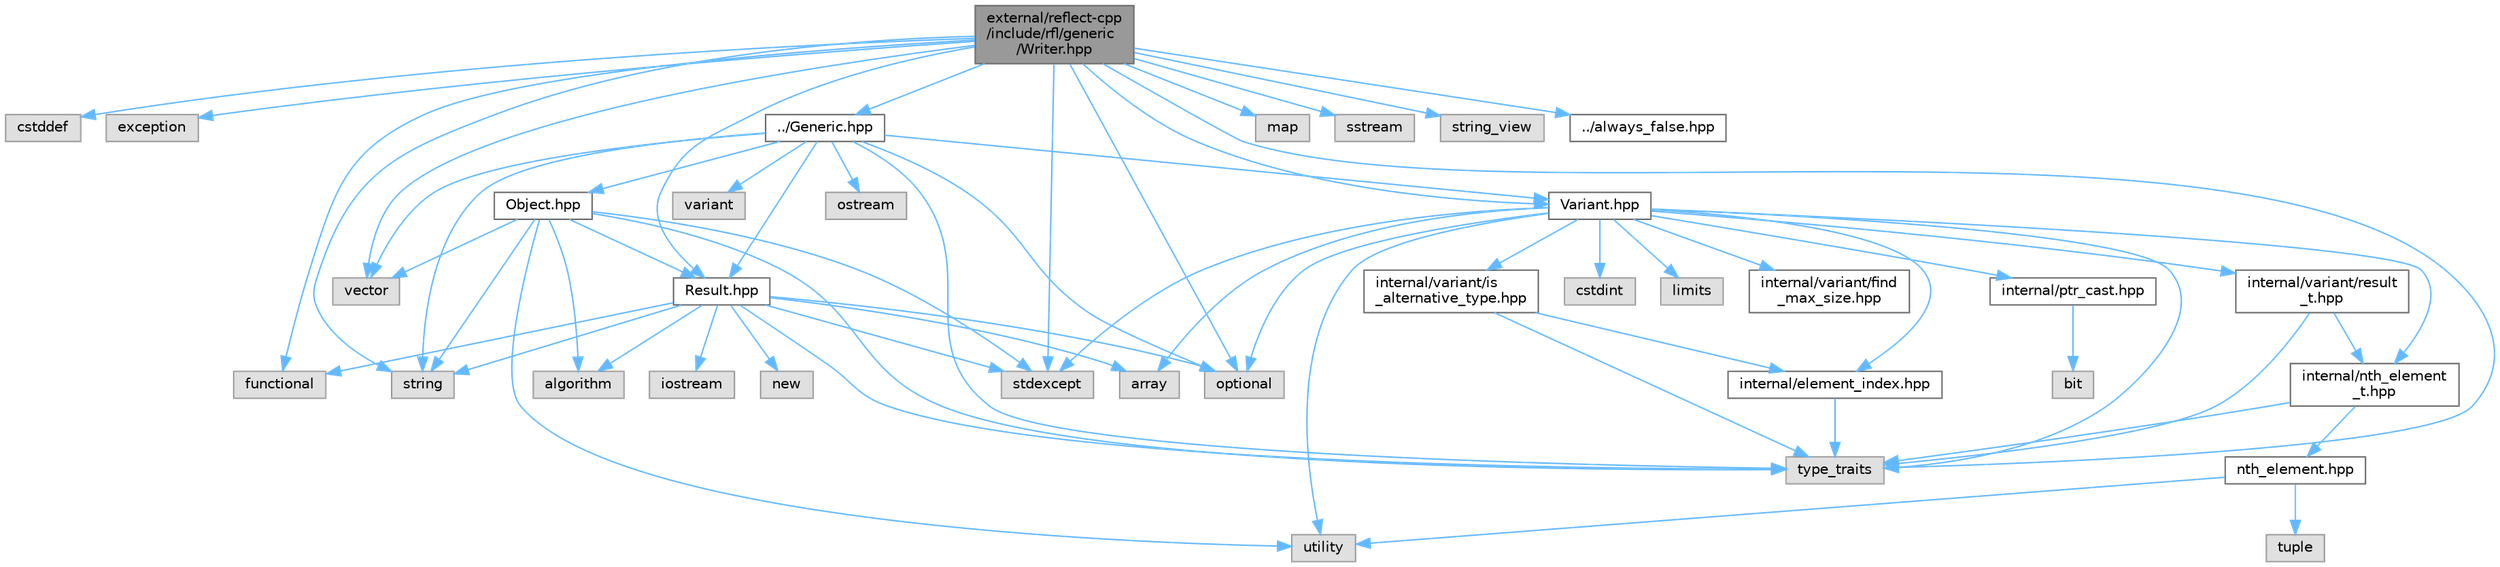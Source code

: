 digraph "external/reflect-cpp/include/rfl/generic/Writer.hpp"
{
 // LATEX_PDF_SIZE
  bgcolor="transparent";
  edge [fontname=Helvetica,fontsize=10,labelfontname=Helvetica,labelfontsize=10];
  node [fontname=Helvetica,fontsize=10,shape=box,height=0.2,width=0.4];
  Node1 [id="Node000001",label="external/reflect-cpp\l/include/rfl/generic\l/Writer.hpp",height=0.2,width=0.4,color="gray40", fillcolor="grey60", style="filled", fontcolor="black",tooltip=" "];
  Node1 -> Node2 [id="edge64_Node000001_Node000002",color="steelblue1",style="solid",tooltip=" "];
  Node2 [id="Node000002",label="cstddef",height=0.2,width=0.4,color="grey60", fillcolor="#E0E0E0", style="filled",tooltip=" "];
  Node1 -> Node3 [id="edge65_Node000001_Node000003",color="steelblue1",style="solid",tooltip=" "];
  Node3 [id="Node000003",label="exception",height=0.2,width=0.4,color="grey60", fillcolor="#E0E0E0", style="filled",tooltip=" "];
  Node1 -> Node4 [id="edge66_Node000001_Node000004",color="steelblue1",style="solid",tooltip=" "];
  Node4 [id="Node000004",label="functional",height=0.2,width=0.4,color="grey60", fillcolor="#E0E0E0", style="filled",tooltip=" "];
  Node1 -> Node5 [id="edge67_Node000001_Node000005",color="steelblue1",style="solid",tooltip=" "];
  Node5 [id="Node000005",label="map",height=0.2,width=0.4,color="grey60", fillcolor="#E0E0E0", style="filled",tooltip=" "];
  Node1 -> Node6 [id="edge68_Node000001_Node000006",color="steelblue1",style="solid",tooltip=" "];
  Node6 [id="Node000006",label="optional",height=0.2,width=0.4,color="grey60", fillcolor="#E0E0E0", style="filled",tooltip=" "];
  Node1 -> Node7 [id="edge69_Node000001_Node000007",color="steelblue1",style="solid",tooltip=" "];
  Node7 [id="Node000007",label="sstream",height=0.2,width=0.4,color="grey60", fillcolor="#E0E0E0", style="filled",tooltip=" "];
  Node1 -> Node8 [id="edge70_Node000001_Node000008",color="steelblue1",style="solid",tooltip=" "];
  Node8 [id="Node000008",label="stdexcept",height=0.2,width=0.4,color="grey60", fillcolor="#E0E0E0", style="filled",tooltip=" "];
  Node1 -> Node9 [id="edge71_Node000001_Node000009",color="steelblue1",style="solid",tooltip=" "];
  Node9 [id="Node000009",label="string",height=0.2,width=0.4,color="grey60", fillcolor="#E0E0E0", style="filled",tooltip=" "];
  Node1 -> Node10 [id="edge72_Node000001_Node000010",color="steelblue1",style="solid",tooltip=" "];
  Node10 [id="Node000010",label="string_view",height=0.2,width=0.4,color="grey60", fillcolor="#E0E0E0", style="filled",tooltip=" "];
  Node1 -> Node11 [id="edge73_Node000001_Node000011",color="steelblue1",style="solid",tooltip=" "];
  Node11 [id="Node000011",label="type_traits",height=0.2,width=0.4,color="grey60", fillcolor="#E0E0E0", style="filled",tooltip=" "];
  Node1 -> Node12 [id="edge74_Node000001_Node000012",color="steelblue1",style="solid",tooltip=" "];
  Node12 [id="Node000012",label="vector",height=0.2,width=0.4,color="grey60", fillcolor="#E0E0E0", style="filled",tooltip=" "];
  Node1 -> Node13 [id="edge75_Node000001_Node000013",color="steelblue1",style="solid",tooltip=" "];
  Node13 [id="Node000013",label="../Generic.hpp",height=0.2,width=0.4,color="grey40", fillcolor="white", style="filled",URL="$_generic_8hpp.html",tooltip=" "];
  Node13 -> Node6 [id="edge76_Node000013_Node000006",color="steelblue1",style="solid",tooltip=" "];
  Node13 -> Node14 [id="edge77_Node000013_Node000014",color="steelblue1",style="solid",tooltip=" "];
  Node14 [id="Node000014",label="ostream",height=0.2,width=0.4,color="grey60", fillcolor="#E0E0E0", style="filled",tooltip=" "];
  Node13 -> Node9 [id="edge78_Node000013_Node000009",color="steelblue1",style="solid",tooltip=" "];
  Node13 -> Node11 [id="edge79_Node000013_Node000011",color="steelblue1",style="solid",tooltip=" "];
  Node13 -> Node15 [id="edge80_Node000013_Node000015",color="steelblue1",style="solid",tooltip=" "];
  Node15 [id="Node000015",label="variant",height=0.2,width=0.4,color="grey60", fillcolor="#E0E0E0", style="filled",tooltip=" "];
  Node13 -> Node12 [id="edge81_Node000013_Node000012",color="steelblue1",style="solid",tooltip=" "];
  Node13 -> Node16 [id="edge82_Node000013_Node000016",color="steelblue1",style="solid",tooltip=" "];
  Node16 [id="Node000016",label="Object.hpp",height=0.2,width=0.4,color="grey40", fillcolor="white", style="filled",URL="$_object_8hpp.html",tooltip=" "];
  Node16 -> Node17 [id="edge83_Node000016_Node000017",color="steelblue1",style="solid",tooltip=" "];
  Node17 [id="Node000017",label="algorithm",height=0.2,width=0.4,color="grey60", fillcolor="#E0E0E0", style="filled",tooltip=" "];
  Node16 -> Node8 [id="edge84_Node000016_Node000008",color="steelblue1",style="solid",tooltip=" "];
  Node16 -> Node9 [id="edge85_Node000016_Node000009",color="steelblue1",style="solid",tooltip=" "];
  Node16 -> Node11 [id="edge86_Node000016_Node000011",color="steelblue1",style="solid",tooltip=" "];
  Node16 -> Node18 [id="edge87_Node000016_Node000018",color="steelblue1",style="solid",tooltip=" "];
  Node18 [id="Node000018",label="utility",height=0.2,width=0.4,color="grey60", fillcolor="#E0E0E0", style="filled",tooltip=" "];
  Node16 -> Node12 [id="edge88_Node000016_Node000012",color="steelblue1",style="solid",tooltip=" "];
  Node16 -> Node19 [id="edge89_Node000016_Node000019",color="steelblue1",style="solid",tooltip=" "];
  Node19 [id="Node000019",label="Result.hpp",height=0.2,width=0.4,color="grey40", fillcolor="white", style="filled",URL="$_result_8hpp.html",tooltip=" "];
  Node19 -> Node17 [id="edge90_Node000019_Node000017",color="steelblue1",style="solid",tooltip=" "];
  Node19 -> Node20 [id="edge91_Node000019_Node000020",color="steelblue1",style="solid",tooltip=" "];
  Node20 [id="Node000020",label="array",height=0.2,width=0.4,color="grey60", fillcolor="#E0E0E0", style="filled",tooltip=" "];
  Node19 -> Node4 [id="edge92_Node000019_Node000004",color="steelblue1",style="solid",tooltip=" "];
  Node19 -> Node21 [id="edge93_Node000019_Node000021",color="steelblue1",style="solid",tooltip=" "];
  Node21 [id="Node000021",label="iostream",height=0.2,width=0.4,color="grey60", fillcolor="#E0E0E0", style="filled",tooltip=" "];
  Node19 -> Node22 [id="edge94_Node000019_Node000022",color="steelblue1",style="solid",tooltip=" "];
  Node22 [id="Node000022",label="new",height=0.2,width=0.4,color="grey60", fillcolor="#E0E0E0", style="filled",tooltip=" "];
  Node19 -> Node6 [id="edge95_Node000019_Node000006",color="steelblue1",style="solid",tooltip=" "];
  Node19 -> Node8 [id="edge96_Node000019_Node000008",color="steelblue1",style="solid",tooltip=" "];
  Node19 -> Node9 [id="edge97_Node000019_Node000009",color="steelblue1",style="solid",tooltip=" "];
  Node19 -> Node11 [id="edge98_Node000019_Node000011",color="steelblue1",style="solid",tooltip=" "];
  Node13 -> Node19 [id="edge99_Node000013_Node000019",color="steelblue1",style="solid",tooltip=" "];
  Node13 -> Node23 [id="edge100_Node000013_Node000023",color="steelblue1",style="solid",tooltip=" "];
  Node23 [id="Node000023",label="Variant.hpp",height=0.2,width=0.4,color="grey40", fillcolor="white", style="filled",URL="$_variant_8hpp.html",tooltip=" "];
  Node23 -> Node20 [id="edge101_Node000023_Node000020",color="steelblue1",style="solid",tooltip=" "];
  Node23 -> Node24 [id="edge102_Node000023_Node000024",color="steelblue1",style="solid",tooltip=" "];
  Node24 [id="Node000024",label="cstdint",height=0.2,width=0.4,color="grey60", fillcolor="#E0E0E0", style="filled",tooltip=" "];
  Node23 -> Node25 [id="edge103_Node000023_Node000025",color="steelblue1",style="solid",tooltip=" "];
  Node25 [id="Node000025",label="limits",height=0.2,width=0.4,color="grey60", fillcolor="#E0E0E0", style="filled",tooltip=" "];
  Node23 -> Node6 [id="edge104_Node000023_Node000006",color="steelblue1",style="solid",tooltip=" "];
  Node23 -> Node8 [id="edge105_Node000023_Node000008",color="steelblue1",style="solid",tooltip=" "];
  Node23 -> Node11 [id="edge106_Node000023_Node000011",color="steelblue1",style="solid",tooltip=" "];
  Node23 -> Node18 [id="edge107_Node000023_Node000018",color="steelblue1",style="solid",tooltip=" "];
  Node23 -> Node26 [id="edge108_Node000023_Node000026",color="steelblue1",style="solid",tooltip=" "];
  Node26 [id="Node000026",label="internal/element_index.hpp",height=0.2,width=0.4,color="grey40", fillcolor="white", style="filled",URL="$element__index_8hpp.html",tooltip=" "];
  Node26 -> Node11 [id="edge109_Node000026_Node000011",color="steelblue1",style="solid",tooltip=" "];
  Node23 -> Node27 [id="edge110_Node000023_Node000027",color="steelblue1",style="solid",tooltip=" "];
  Node27 [id="Node000027",label="internal/nth_element\l_t.hpp",height=0.2,width=0.4,color="grey40", fillcolor="white", style="filled",URL="$nth__element__t_8hpp.html",tooltip=" "];
  Node27 -> Node11 [id="edge111_Node000027_Node000011",color="steelblue1",style="solid",tooltip=" "];
  Node27 -> Node28 [id="edge112_Node000027_Node000028",color="steelblue1",style="solid",tooltip=" "];
  Node28 [id="Node000028",label="nth_element.hpp",height=0.2,width=0.4,color="grey40", fillcolor="white", style="filled",URL="$nth__element_8hpp.html",tooltip=" "];
  Node28 -> Node29 [id="edge113_Node000028_Node000029",color="steelblue1",style="solid",tooltip=" "];
  Node29 [id="Node000029",label="tuple",height=0.2,width=0.4,color="grey60", fillcolor="#E0E0E0", style="filled",tooltip=" "];
  Node28 -> Node18 [id="edge114_Node000028_Node000018",color="steelblue1",style="solid",tooltip=" "];
  Node23 -> Node30 [id="edge115_Node000023_Node000030",color="steelblue1",style="solid",tooltip=" "];
  Node30 [id="Node000030",label="internal/variant/find\l_max_size.hpp",height=0.2,width=0.4,color="grey40", fillcolor="white", style="filled",URL="$find__max__size_8hpp.html",tooltip=" "];
  Node23 -> Node31 [id="edge116_Node000023_Node000031",color="steelblue1",style="solid",tooltip=" "];
  Node31 [id="Node000031",label="internal/variant/is\l_alternative_type.hpp",height=0.2,width=0.4,color="grey40", fillcolor="white", style="filled",URL="$is__alternative__type_8hpp.html",tooltip=" "];
  Node31 -> Node11 [id="edge117_Node000031_Node000011",color="steelblue1",style="solid",tooltip=" "];
  Node31 -> Node26 [id="edge118_Node000031_Node000026",color="steelblue1",style="solid",tooltip=" "];
  Node23 -> Node32 [id="edge119_Node000023_Node000032",color="steelblue1",style="solid",tooltip=" "];
  Node32 [id="Node000032",label="internal/variant/result\l_t.hpp",height=0.2,width=0.4,color="grey40", fillcolor="white", style="filled",URL="$result__t_8hpp.html",tooltip=" "];
  Node32 -> Node11 [id="edge120_Node000032_Node000011",color="steelblue1",style="solid",tooltip=" "];
  Node32 -> Node27 [id="edge121_Node000032_Node000027",color="steelblue1",style="solid",tooltip=" "];
  Node23 -> Node33 [id="edge122_Node000023_Node000033",color="steelblue1",style="solid",tooltip=" "];
  Node33 [id="Node000033",label="internal/ptr_cast.hpp",height=0.2,width=0.4,color="grey40", fillcolor="white", style="filled",URL="$ptr__cast_8hpp.html",tooltip=" "];
  Node33 -> Node34 [id="edge123_Node000033_Node000034",color="steelblue1",style="solid",tooltip=" "];
  Node34 [id="Node000034",label="bit",height=0.2,width=0.4,color="grey60", fillcolor="#E0E0E0", style="filled",tooltip=" "];
  Node1 -> Node19 [id="edge124_Node000001_Node000019",color="steelblue1",style="solid",tooltip=" "];
  Node1 -> Node23 [id="edge125_Node000001_Node000023",color="steelblue1",style="solid",tooltip=" "];
  Node1 -> Node35 [id="edge126_Node000001_Node000035",color="steelblue1",style="solid",tooltip=" "];
  Node35 [id="Node000035",label="../always_false.hpp",height=0.2,width=0.4,color="grey40", fillcolor="white", style="filled",URL="$always__false_8hpp.html",tooltip=" "];
}

